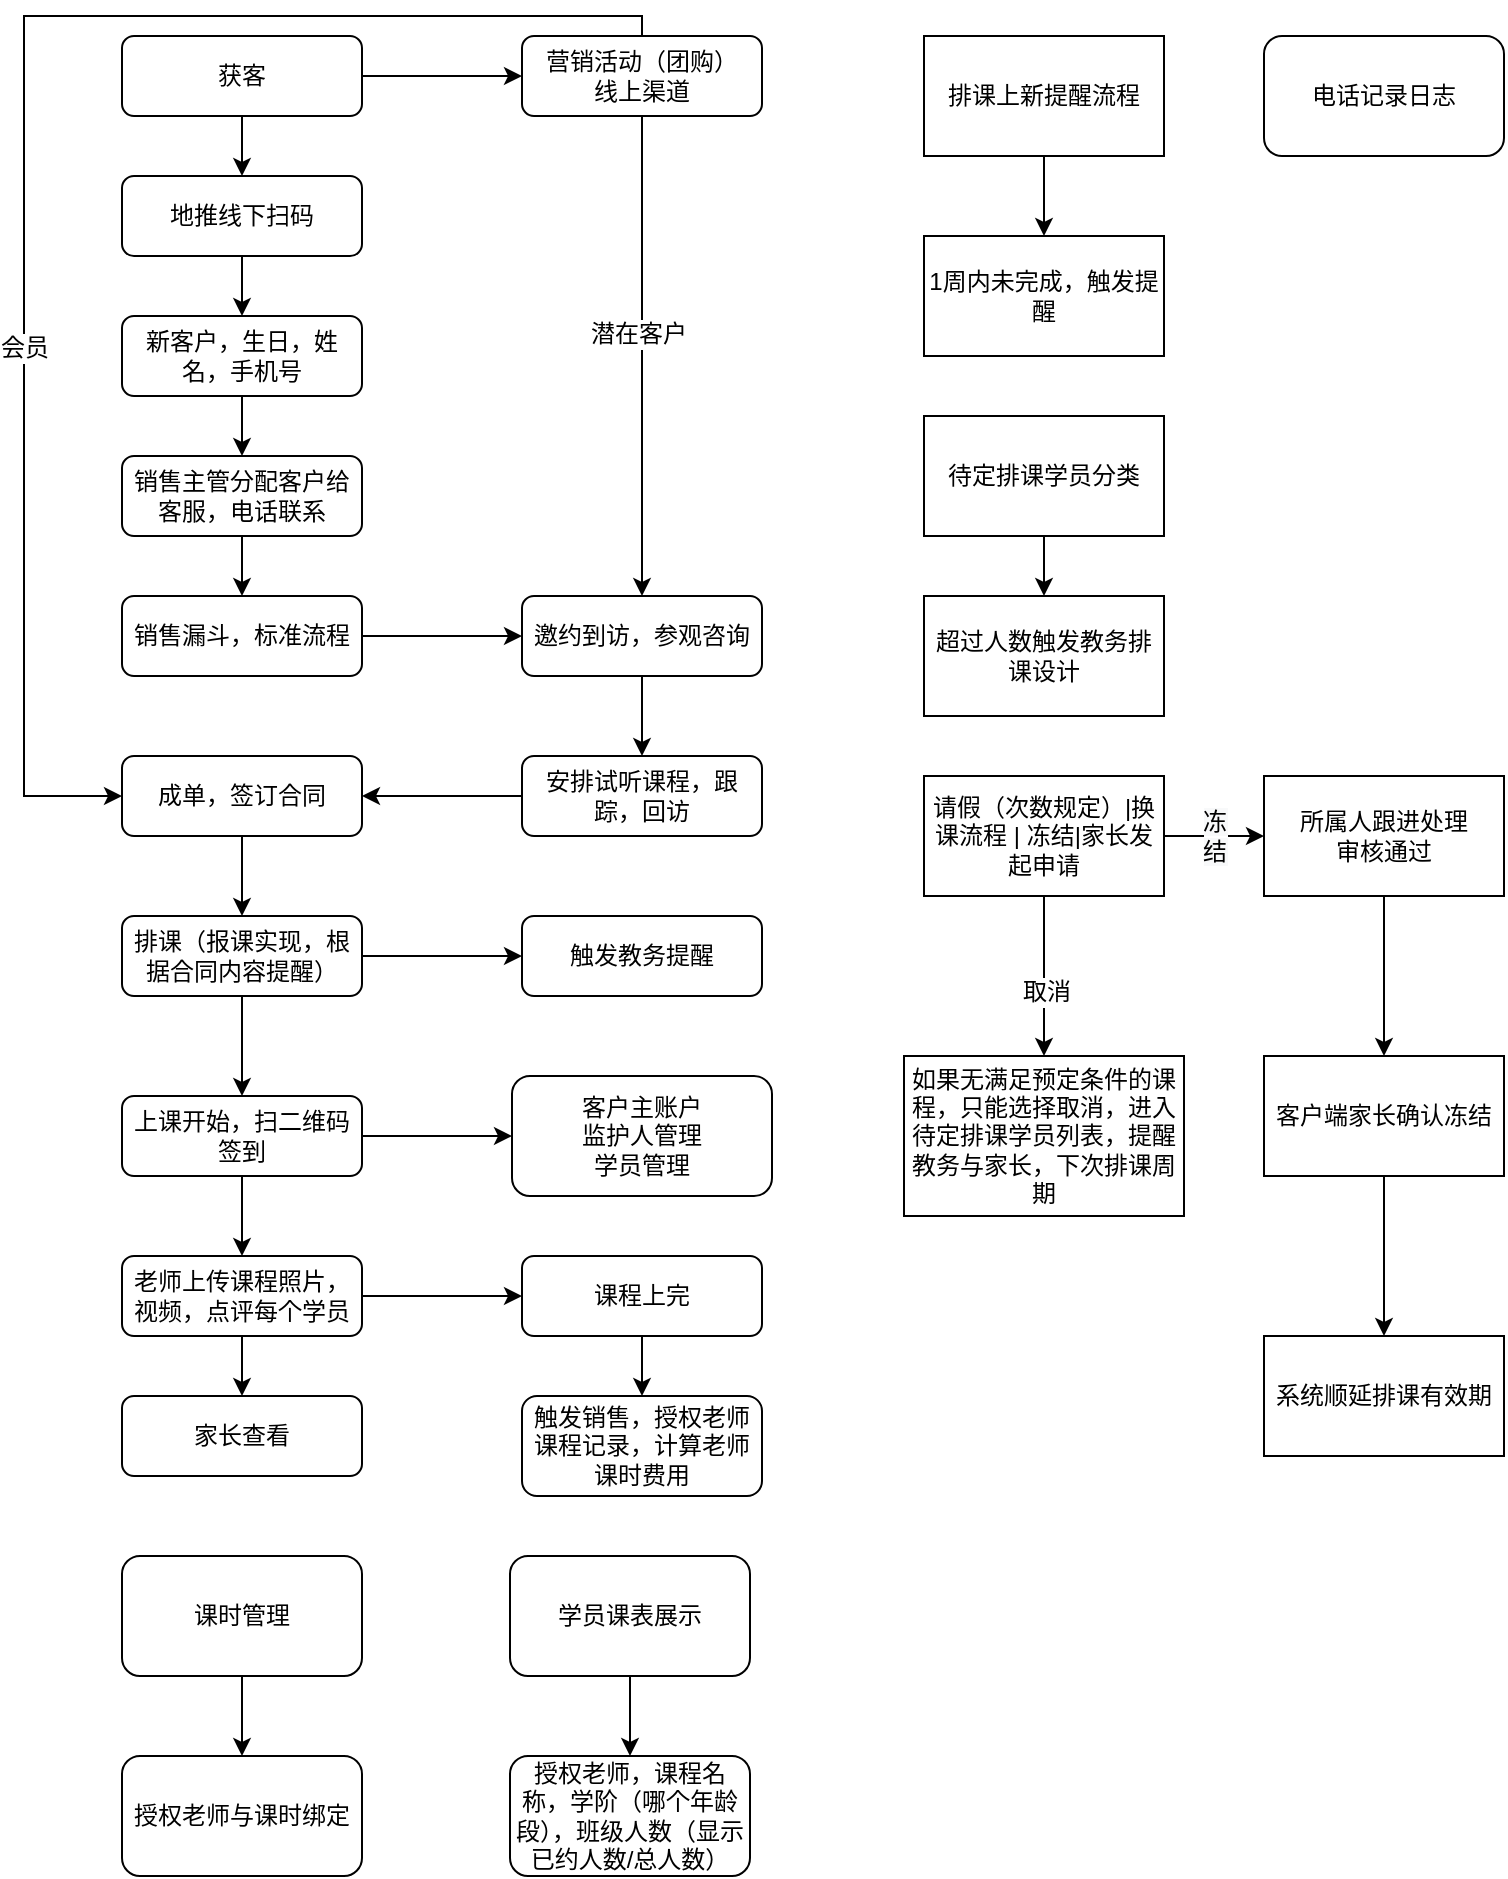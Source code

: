<mxfile version="12.7.4" type="github">
  <diagram id="C5RBs43oDa-KdzZeNtuy" name="Page-1">
    <mxGraphModel dx="1422" dy="794" grid="1" gridSize="10" guides="1" tooltips="1" connect="1" arrows="1" fold="1" page="1" pageScale="1" pageWidth="827" pageHeight="1169" math="0" shadow="0">
      <root>
        <mxCell id="WIyWlLk6GJQsqaUBKTNV-0" />
        <mxCell id="WIyWlLk6GJQsqaUBKTNV-1" parent="WIyWlLk6GJQsqaUBKTNV-0" />
        <mxCell id="BNSuyaTSLoBWICBFApTR-1" value="" style="edgeStyle=orthogonalEdgeStyle;rounded=0;orthogonalLoop=1;jettySize=auto;html=1;" parent="WIyWlLk6GJQsqaUBKTNV-1" source="WIyWlLk6GJQsqaUBKTNV-3" target="BNSuyaTSLoBWICBFApTR-0" edge="1">
          <mxGeometry relative="1" as="geometry" />
        </mxCell>
        <mxCell id="BNSuyaTSLoBWICBFApTR-5" value="" style="edgeStyle=orthogonalEdgeStyle;rounded=0;orthogonalLoop=1;jettySize=auto;html=1;" parent="WIyWlLk6GJQsqaUBKTNV-1" source="WIyWlLk6GJQsqaUBKTNV-3" target="BNSuyaTSLoBWICBFApTR-4" edge="1">
          <mxGeometry relative="1" as="geometry" />
        </mxCell>
        <mxCell id="WIyWlLk6GJQsqaUBKTNV-3" value="获客" style="rounded=1;whiteSpace=wrap;html=1;fontSize=12;glass=0;strokeWidth=1;shadow=0;" parent="WIyWlLk6GJQsqaUBKTNV-1" vertex="1">
          <mxGeometry x="89" y="40" width="120" height="40" as="geometry" />
        </mxCell>
        <mxCell id="BNSuyaTSLoBWICBFApTR-7" value="" style="edgeStyle=orthogonalEdgeStyle;rounded=0;orthogonalLoop=1;jettySize=auto;html=1;exitX=0.5;exitY=1;exitDx=0;exitDy=0;" parent="WIyWlLk6GJQsqaUBKTNV-1" source="BNSuyaTSLoBWICBFApTR-4" target="BNSuyaTSLoBWICBFApTR-12" edge="1">
          <mxGeometry relative="1" as="geometry">
            <mxPoint x="349" y="160" as="targetPoint" />
            <Array as="points" />
          </mxGeometry>
        </mxCell>
        <mxCell id="yvz-q42aFwOv377H5Im5-2" value="潜在客户" style="text;html=1;align=center;verticalAlign=middle;resizable=0;points=[];labelBackgroundColor=#ffffff;" vertex="1" connectable="0" parent="BNSuyaTSLoBWICBFApTR-7">
          <mxGeometry x="-0.092" y="-2" relative="1" as="geometry">
            <mxPoint as="offset" />
          </mxGeometry>
        </mxCell>
        <mxCell id="yvz-q42aFwOv377H5Im5-0" style="edgeStyle=orthogonalEdgeStyle;rounded=0;orthogonalLoop=1;jettySize=auto;html=1;entryX=0;entryY=0.5;entryDx=0;entryDy=0;" edge="1" parent="WIyWlLk6GJQsqaUBKTNV-1" source="BNSuyaTSLoBWICBFApTR-4" target="BNSuyaTSLoBWICBFApTR-16">
          <mxGeometry relative="1" as="geometry">
            <Array as="points">
              <mxPoint x="349" y="30" />
              <mxPoint x="40" y="30" />
              <mxPoint x="40" y="420" />
            </Array>
          </mxGeometry>
        </mxCell>
        <mxCell id="yvz-q42aFwOv377H5Im5-1" value="会员" style="text;html=1;align=center;verticalAlign=middle;resizable=0;points=[];labelBackgroundColor=#ffffff;" vertex="1" connectable="0" parent="yvz-q42aFwOv377H5Im5-0">
          <mxGeometry x="0.28" relative="1" as="geometry">
            <mxPoint as="offset" />
          </mxGeometry>
        </mxCell>
        <mxCell id="BNSuyaTSLoBWICBFApTR-4" value="营销活动（团购）&lt;br&gt;线上渠道" style="rounded=1;whiteSpace=wrap;html=1;fontSize=12;glass=0;strokeWidth=1;shadow=0;" parent="WIyWlLk6GJQsqaUBKTNV-1" vertex="1">
          <mxGeometry x="289" y="40" width="120" height="40" as="geometry" />
        </mxCell>
        <mxCell id="BNSuyaTSLoBWICBFApTR-3" value="" style="edgeStyle=orthogonalEdgeStyle;rounded=0;orthogonalLoop=1;jettySize=auto;html=1;" parent="WIyWlLk6GJQsqaUBKTNV-1" source="BNSuyaTSLoBWICBFApTR-0" target="BNSuyaTSLoBWICBFApTR-2" edge="1">
          <mxGeometry relative="1" as="geometry" />
        </mxCell>
        <mxCell id="BNSuyaTSLoBWICBFApTR-0" value="地推线下扫码" style="rounded=1;whiteSpace=wrap;html=1;fontSize=12;glass=0;strokeWidth=1;shadow=0;" parent="WIyWlLk6GJQsqaUBKTNV-1" vertex="1">
          <mxGeometry x="89" y="110" width="120" height="40" as="geometry" />
        </mxCell>
        <mxCell id="BNSuyaTSLoBWICBFApTR-9" value="" style="edgeStyle=orthogonalEdgeStyle;rounded=0;orthogonalLoop=1;jettySize=auto;html=1;" parent="WIyWlLk6GJQsqaUBKTNV-1" source="BNSuyaTSLoBWICBFApTR-2" target="BNSuyaTSLoBWICBFApTR-8" edge="1">
          <mxGeometry relative="1" as="geometry" />
        </mxCell>
        <mxCell id="BNSuyaTSLoBWICBFApTR-2" value="新客户，生日，姓名，手机号" style="rounded=1;whiteSpace=wrap;html=1;fontSize=12;glass=0;strokeWidth=1;shadow=0;" parent="WIyWlLk6GJQsqaUBKTNV-1" vertex="1">
          <mxGeometry x="89" y="180" width="120" height="40" as="geometry" />
        </mxCell>
        <mxCell id="BNSuyaTSLoBWICBFApTR-11" value="" style="edgeStyle=orthogonalEdgeStyle;rounded=0;orthogonalLoop=1;jettySize=auto;html=1;" parent="WIyWlLk6GJQsqaUBKTNV-1" source="BNSuyaTSLoBWICBFApTR-8" target="BNSuyaTSLoBWICBFApTR-10" edge="1">
          <mxGeometry relative="1" as="geometry" />
        </mxCell>
        <mxCell id="BNSuyaTSLoBWICBFApTR-8" value="销售主管分配客户给客服，电话联系" style="rounded=1;whiteSpace=wrap;html=1;fontSize=12;glass=0;strokeWidth=1;shadow=0;" parent="WIyWlLk6GJQsqaUBKTNV-1" vertex="1">
          <mxGeometry x="89" y="250" width="120" height="40" as="geometry" />
        </mxCell>
        <mxCell id="BNSuyaTSLoBWICBFApTR-13" value="" style="edgeStyle=orthogonalEdgeStyle;rounded=0;orthogonalLoop=1;jettySize=auto;html=1;" parent="WIyWlLk6GJQsqaUBKTNV-1" source="BNSuyaTSLoBWICBFApTR-10" target="BNSuyaTSLoBWICBFApTR-12" edge="1">
          <mxGeometry relative="1" as="geometry" />
        </mxCell>
        <mxCell id="BNSuyaTSLoBWICBFApTR-10" value="销售漏斗，标准流程" style="rounded=1;whiteSpace=wrap;html=1;fontSize=12;glass=0;strokeWidth=1;shadow=0;" parent="WIyWlLk6GJQsqaUBKTNV-1" vertex="1">
          <mxGeometry x="89" y="320" width="120" height="40" as="geometry" />
        </mxCell>
        <mxCell id="BNSuyaTSLoBWICBFApTR-15" value="" style="edgeStyle=orthogonalEdgeStyle;rounded=0;orthogonalLoop=1;jettySize=auto;html=1;" parent="WIyWlLk6GJQsqaUBKTNV-1" source="BNSuyaTSLoBWICBFApTR-12" target="BNSuyaTSLoBWICBFApTR-14" edge="1">
          <mxGeometry relative="1" as="geometry" />
        </mxCell>
        <mxCell id="BNSuyaTSLoBWICBFApTR-12" value="邀约到访，参观咨询" style="rounded=1;whiteSpace=wrap;html=1;fontSize=12;glass=0;strokeWidth=1;shadow=0;" parent="WIyWlLk6GJQsqaUBKTNV-1" vertex="1">
          <mxGeometry x="289" y="320" width="120" height="40" as="geometry" />
        </mxCell>
        <mxCell id="BNSuyaTSLoBWICBFApTR-17" value="" style="edgeStyle=orthogonalEdgeStyle;rounded=0;orthogonalLoop=1;jettySize=auto;html=1;" parent="WIyWlLk6GJQsqaUBKTNV-1" source="BNSuyaTSLoBWICBFApTR-14" target="BNSuyaTSLoBWICBFApTR-16" edge="1">
          <mxGeometry relative="1" as="geometry" />
        </mxCell>
        <mxCell id="BNSuyaTSLoBWICBFApTR-14" value="安排试听课程，跟踪，回访" style="rounded=1;whiteSpace=wrap;html=1;fontSize=12;glass=0;strokeWidth=1;shadow=0;" parent="WIyWlLk6GJQsqaUBKTNV-1" vertex="1">
          <mxGeometry x="289" y="400" width="120" height="40" as="geometry" />
        </mxCell>
        <mxCell id="BNSuyaTSLoBWICBFApTR-19" value="" style="edgeStyle=orthogonalEdgeStyle;rounded=0;orthogonalLoop=1;jettySize=auto;html=1;" parent="WIyWlLk6GJQsqaUBKTNV-1" source="BNSuyaTSLoBWICBFApTR-16" target="BNSuyaTSLoBWICBFApTR-18" edge="1">
          <mxGeometry relative="1" as="geometry" />
        </mxCell>
        <mxCell id="BNSuyaTSLoBWICBFApTR-16" value="成单，签订合同" style="rounded=1;whiteSpace=wrap;html=1;fontSize=12;glass=0;strokeWidth=1;shadow=0;" parent="WIyWlLk6GJQsqaUBKTNV-1" vertex="1">
          <mxGeometry x="89" y="400" width="120" height="40" as="geometry" />
        </mxCell>
        <mxCell id="BNSuyaTSLoBWICBFApTR-21" value="" style="edgeStyle=orthogonalEdgeStyle;rounded=0;orthogonalLoop=1;jettySize=auto;html=1;" parent="WIyWlLk6GJQsqaUBKTNV-1" source="BNSuyaTSLoBWICBFApTR-18" target="BNSuyaTSLoBWICBFApTR-20" edge="1">
          <mxGeometry relative="1" as="geometry" />
        </mxCell>
        <mxCell id="BNSuyaTSLoBWICBFApTR-35" value="" style="edgeStyle=orthogonalEdgeStyle;rounded=0;orthogonalLoop=1;jettySize=auto;html=1;" parent="WIyWlLk6GJQsqaUBKTNV-1" source="BNSuyaTSLoBWICBFApTR-18" target="BNSuyaTSLoBWICBFApTR-34" edge="1">
          <mxGeometry relative="1" as="geometry" />
        </mxCell>
        <mxCell id="BNSuyaTSLoBWICBFApTR-18" value="排课（报课实现，根据合同内容提醒）" style="rounded=1;whiteSpace=wrap;html=1;fontSize=12;glass=0;strokeWidth=1;shadow=0;" parent="WIyWlLk6GJQsqaUBKTNV-1" vertex="1">
          <mxGeometry x="89" y="480" width="120" height="40" as="geometry" />
        </mxCell>
        <mxCell id="BNSuyaTSLoBWICBFApTR-37" value="" style="edgeStyle=orthogonalEdgeStyle;rounded=0;orthogonalLoop=1;jettySize=auto;html=1;" parent="WIyWlLk6GJQsqaUBKTNV-1" source="BNSuyaTSLoBWICBFApTR-34" target="BNSuyaTSLoBWICBFApTR-36" edge="1">
          <mxGeometry relative="1" as="geometry" />
        </mxCell>
        <mxCell id="BNSuyaTSLoBWICBFApTR-39" value="" style="edgeStyle=orthogonalEdgeStyle;rounded=0;orthogonalLoop=1;jettySize=auto;html=1;" parent="WIyWlLk6GJQsqaUBKTNV-1" source="BNSuyaTSLoBWICBFApTR-34" target="BNSuyaTSLoBWICBFApTR-38" edge="1">
          <mxGeometry relative="1" as="geometry" />
        </mxCell>
        <mxCell id="BNSuyaTSLoBWICBFApTR-34" value="上课开始，扫二维码签到" style="rounded=1;whiteSpace=wrap;html=1;fontSize=12;glass=0;strokeWidth=1;shadow=0;" parent="WIyWlLk6GJQsqaUBKTNV-1" vertex="1">
          <mxGeometry x="89" y="570" width="120" height="40" as="geometry" />
        </mxCell>
        <mxCell id="BNSuyaTSLoBWICBFApTR-41" value="" style="edgeStyle=orthogonalEdgeStyle;rounded=0;orthogonalLoop=1;jettySize=auto;html=1;" parent="WIyWlLk6GJQsqaUBKTNV-1" source="BNSuyaTSLoBWICBFApTR-38" target="BNSuyaTSLoBWICBFApTR-40" edge="1">
          <mxGeometry relative="1" as="geometry" />
        </mxCell>
        <mxCell id="BNSuyaTSLoBWICBFApTR-45" value="" style="edgeStyle=orthogonalEdgeStyle;rounded=0;orthogonalLoop=1;jettySize=auto;html=1;" parent="WIyWlLk6GJQsqaUBKTNV-1" source="BNSuyaTSLoBWICBFApTR-38" target="BNSuyaTSLoBWICBFApTR-44" edge="1">
          <mxGeometry relative="1" as="geometry" />
        </mxCell>
        <mxCell id="BNSuyaTSLoBWICBFApTR-38" value="老师上传课程照片，视频，点评每个学员" style="rounded=1;whiteSpace=wrap;html=1;fontSize=12;glass=0;strokeWidth=1;shadow=0;" parent="WIyWlLk6GJQsqaUBKTNV-1" vertex="1">
          <mxGeometry x="89" y="650" width="120" height="40" as="geometry" />
        </mxCell>
        <mxCell id="BNSuyaTSLoBWICBFApTR-47" value="" style="edgeStyle=orthogonalEdgeStyle;rounded=0;orthogonalLoop=1;jettySize=auto;html=1;" parent="WIyWlLk6GJQsqaUBKTNV-1" source="BNSuyaTSLoBWICBFApTR-44" target="BNSuyaTSLoBWICBFApTR-46" edge="1">
          <mxGeometry relative="1" as="geometry" />
        </mxCell>
        <mxCell id="BNSuyaTSLoBWICBFApTR-44" value="课程上完" style="rounded=1;whiteSpace=wrap;html=1;fontSize=12;glass=0;strokeWidth=1;shadow=0;" parent="WIyWlLk6GJQsqaUBKTNV-1" vertex="1">
          <mxGeometry x="289" y="650" width="120" height="40" as="geometry" />
        </mxCell>
        <mxCell id="BNSuyaTSLoBWICBFApTR-46" value="触发销售，授权老师课程记录，计算老师课时费用" style="rounded=1;whiteSpace=wrap;html=1;fontSize=12;glass=0;strokeWidth=1;shadow=0;" parent="WIyWlLk6GJQsqaUBKTNV-1" vertex="1">
          <mxGeometry x="289" y="720" width="120" height="50" as="geometry" />
        </mxCell>
        <mxCell id="BNSuyaTSLoBWICBFApTR-40" value="家长查看" style="rounded=1;whiteSpace=wrap;html=1;fontSize=12;glass=0;strokeWidth=1;shadow=0;" parent="WIyWlLk6GJQsqaUBKTNV-1" vertex="1">
          <mxGeometry x="89" y="720" width="120" height="40" as="geometry" />
        </mxCell>
        <mxCell id="BNSuyaTSLoBWICBFApTR-36" value="客户主账户&lt;br&gt;监护人管理&lt;br&gt;学员管理" style="rounded=1;whiteSpace=wrap;html=1;fontSize=12;glass=0;strokeWidth=1;shadow=0;" parent="WIyWlLk6GJQsqaUBKTNV-1" vertex="1">
          <mxGeometry x="284" y="560" width="130" height="60" as="geometry" />
        </mxCell>
        <mxCell id="BNSuyaTSLoBWICBFApTR-20" value="触发教务提醒" style="rounded=1;whiteSpace=wrap;html=1;fontSize=12;glass=0;strokeWidth=1;shadow=0;" parent="WIyWlLk6GJQsqaUBKTNV-1" vertex="1">
          <mxGeometry x="289" y="480" width="120" height="40" as="geometry" />
        </mxCell>
        <mxCell id="BNSuyaTSLoBWICBFApTR-24" value="" style="edgeStyle=orthogonalEdgeStyle;rounded=0;orthogonalLoop=1;jettySize=auto;html=1;" parent="WIyWlLk6GJQsqaUBKTNV-1" source="BNSuyaTSLoBWICBFApTR-22" target="BNSuyaTSLoBWICBFApTR-23" edge="1">
          <mxGeometry relative="1" as="geometry" />
        </mxCell>
        <mxCell id="BNSuyaTSLoBWICBFApTR-22" value="排课上新提醒流程" style="rounded=0;whiteSpace=wrap;html=1;" parent="WIyWlLk6GJQsqaUBKTNV-1" vertex="1">
          <mxGeometry x="490" y="40" width="120" height="60" as="geometry" />
        </mxCell>
        <mxCell id="BNSuyaTSLoBWICBFApTR-23" value="1周内未完成，触发提醒" style="rounded=0;whiteSpace=wrap;html=1;" parent="WIyWlLk6GJQsqaUBKTNV-1" vertex="1">
          <mxGeometry x="490" y="140" width="120" height="60" as="geometry" />
        </mxCell>
        <mxCell id="BNSuyaTSLoBWICBFApTR-27" value="" style="edgeStyle=orthogonalEdgeStyle;rounded=0;orthogonalLoop=1;jettySize=auto;html=1;" parent="WIyWlLk6GJQsqaUBKTNV-1" source="BNSuyaTSLoBWICBFApTR-28" target="BNSuyaTSLoBWICBFApTR-29" edge="1">
          <mxGeometry relative="1" as="geometry" />
        </mxCell>
        <mxCell id="BNSuyaTSLoBWICBFApTR-28" value="待定排课学员分类" style="rounded=0;whiteSpace=wrap;html=1;" parent="WIyWlLk6GJQsqaUBKTNV-1" vertex="1">
          <mxGeometry x="490" y="230" width="120" height="60" as="geometry" />
        </mxCell>
        <mxCell id="BNSuyaTSLoBWICBFApTR-29" value="超过人数触发教务排课设计" style="rounded=0;whiteSpace=wrap;html=1;" parent="WIyWlLk6GJQsqaUBKTNV-1" vertex="1">
          <mxGeometry x="490" y="320" width="120" height="60" as="geometry" />
        </mxCell>
        <mxCell id="BNSuyaTSLoBWICBFApTR-30" value="" style="edgeStyle=orthogonalEdgeStyle;rounded=0;orthogonalLoop=1;jettySize=auto;html=1;" parent="WIyWlLk6GJQsqaUBKTNV-1" source="BNSuyaTSLoBWICBFApTR-31" target="BNSuyaTSLoBWICBFApTR-32" edge="1">
          <mxGeometry relative="1" as="geometry" />
        </mxCell>
        <mxCell id="BNSuyaTSLoBWICBFApTR-61" value="取消" style="text;html=1;align=center;verticalAlign=middle;resizable=0;points=[];labelBackgroundColor=#ffffff;" parent="BNSuyaTSLoBWICBFApTR-30" vertex="1" connectable="0">
          <mxGeometry x="0.2" y="1" relative="1" as="geometry">
            <mxPoint as="offset" />
          </mxGeometry>
        </mxCell>
        <mxCell id="BNSuyaTSLoBWICBFApTR-55" value="&lt;span style=&quot;font-size: 12px ; white-space: normal ; background-color: rgb(248 , 249 , 250)&quot;&gt;冻结&lt;/span&gt;" style="edgeStyle=orthogonalEdgeStyle;rounded=0;orthogonalLoop=1;jettySize=auto;html=1;" parent="WIyWlLk6GJQsqaUBKTNV-1" source="BNSuyaTSLoBWICBFApTR-31" target="BNSuyaTSLoBWICBFApTR-54" edge="1">
          <mxGeometry relative="1" as="geometry" />
        </mxCell>
        <mxCell id="BNSuyaTSLoBWICBFApTR-31" value="请假（次数规定）|换课流程 | 冻结|家长发起申请" style="rounded=0;whiteSpace=wrap;html=1;" parent="WIyWlLk6GJQsqaUBKTNV-1" vertex="1">
          <mxGeometry x="490" y="410" width="120" height="60" as="geometry" />
        </mxCell>
        <mxCell id="BNSuyaTSLoBWICBFApTR-57" value="" style="edgeStyle=orthogonalEdgeStyle;rounded=0;orthogonalLoop=1;jettySize=auto;html=1;" parent="WIyWlLk6GJQsqaUBKTNV-1" source="BNSuyaTSLoBWICBFApTR-54" target="BNSuyaTSLoBWICBFApTR-56" edge="1">
          <mxGeometry relative="1" as="geometry" />
        </mxCell>
        <mxCell id="BNSuyaTSLoBWICBFApTR-54" value="所属人跟进处理&lt;br&gt;审核通过" style="rounded=0;whiteSpace=wrap;html=1;" parent="WIyWlLk6GJQsqaUBKTNV-1" vertex="1">
          <mxGeometry x="660" y="410" width="120" height="60" as="geometry" />
        </mxCell>
        <mxCell id="BNSuyaTSLoBWICBFApTR-60" value="" style="edgeStyle=orthogonalEdgeStyle;rounded=0;orthogonalLoop=1;jettySize=auto;html=1;" parent="WIyWlLk6GJQsqaUBKTNV-1" source="BNSuyaTSLoBWICBFApTR-56" target="BNSuyaTSLoBWICBFApTR-59" edge="1">
          <mxGeometry relative="1" as="geometry" />
        </mxCell>
        <mxCell id="BNSuyaTSLoBWICBFApTR-56" value="客户端家长确认冻结" style="rounded=0;whiteSpace=wrap;html=1;" parent="WIyWlLk6GJQsqaUBKTNV-1" vertex="1">
          <mxGeometry x="660" y="550" width="120" height="60" as="geometry" />
        </mxCell>
        <mxCell id="BNSuyaTSLoBWICBFApTR-59" value="系统顺延排课有效期" style="rounded=0;whiteSpace=wrap;html=1;" parent="WIyWlLk6GJQsqaUBKTNV-1" vertex="1">
          <mxGeometry x="660" y="690" width="120" height="60" as="geometry" />
        </mxCell>
        <mxCell id="BNSuyaTSLoBWICBFApTR-32" value="如果无满足预定条件的课程，只能选择取消，进入待定排课学员列表，提醒教务与家长，下次排课周期" style="rounded=0;whiteSpace=wrap;html=1;" parent="WIyWlLk6GJQsqaUBKTNV-1" vertex="1">
          <mxGeometry x="480" y="550" width="140" height="80" as="geometry" />
        </mxCell>
        <mxCell id="BNSuyaTSLoBWICBFApTR-42" style="edgeStyle=orthogonalEdgeStyle;rounded=0;orthogonalLoop=1;jettySize=auto;html=1;exitX=0.5;exitY=1;exitDx=0;exitDy=0;" parent="WIyWlLk6GJQsqaUBKTNV-1" source="BNSuyaTSLoBWICBFApTR-38" target="BNSuyaTSLoBWICBFApTR-38" edge="1">
          <mxGeometry relative="1" as="geometry" />
        </mxCell>
        <mxCell id="BNSuyaTSLoBWICBFApTR-50" value="" style="edgeStyle=orthogonalEdgeStyle;rounded=0;orthogonalLoop=1;jettySize=auto;html=1;" parent="WIyWlLk6GJQsqaUBKTNV-1" source="BNSuyaTSLoBWICBFApTR-48" target="BNSuyaTSLoBWICBFApTR-49" edge="1">
          <mxGeometry relative="1" as="geometry" />
        </mxCell>
        <mxCell id="BNSuyaTSLoBWICBFApTR-48" value="课时管理" style="rounded=1;whiteSpace=wrap;html=1;" parent="WIyWlLk6GJQsqaUBKTNV-1" vertex="1">
          <mxGeometry x="89" y="800" width="120" height="60" as="geometry" />
        </mxCell>
        <mxCell id="BNSuyaTSLoBWICBFApTR-49" value="授权老师与课时绑定" style="rounded=1;whiteSpace=wrap;html=1;" parent="WIyWlLk6GJQsqaUBKTNV-1" vertex="1">
          <mxGeometry x="89" y="900" width="120" height="60" as="geometry" />
        </mxCell>
        <mxCell id="BNSuyaTSLoBWICBFApTR-51" value="" style="edgeStyle=orthogonalEdgeStyle;rounded=0;orthogonalLoop=1;jettySize=auto;html=1;" parent="WIyWlLk6GJQsqaUBKTNV-1" source="BNSuyaTSLoBWICBFApTR-52" target="BNSuyaTSLoBWICBFApTR-53" edge="1">
          <mxGeometry relative="1" as="geometry" />
        </mxCell>
        <mxCell id="BNSuyaTSLoBWICBFApTR-52" value="学员课表展示" style="rounded=1;whiteSpace=wrap;html=1;" parent="WIyWlLk6GJQsqaUBKTNV-1" vertex="1">
          <mxGeometry x="283" y="800" width="120" height="60" as="geometry" />
        </mxCell>
        <mxCell id="BNSuyaTSLoBWICBFApTR-53" value="授权老师，课程名称，学阶（哪个年龄段），班级人数（显示已约人数/总人数）" style="rounded=1;whiteSpace=wrap;html=1;" parent="WIyWlLk6GJQsqaUBKTNV-1" vertex="1">
          <mxGeometry x="283" y="900" width="120" height="60" as="geometry" />
        </mxCell>
        <mxCell id="BNSuyaTSLoBWICBFApTR-58" value="电话记录日志" style="rounded=1;whiteSpace=wrap;html=1;" parent="WIyWlLk6GJQsqaUBKTNV-1" vertex="1">
          <mxGeometry x="660" y="40" width="120" height="60" as="geometry" />
        </mxCell>
      </root>
    </mxGraphModel>
  </diagram>
</mxfile>
